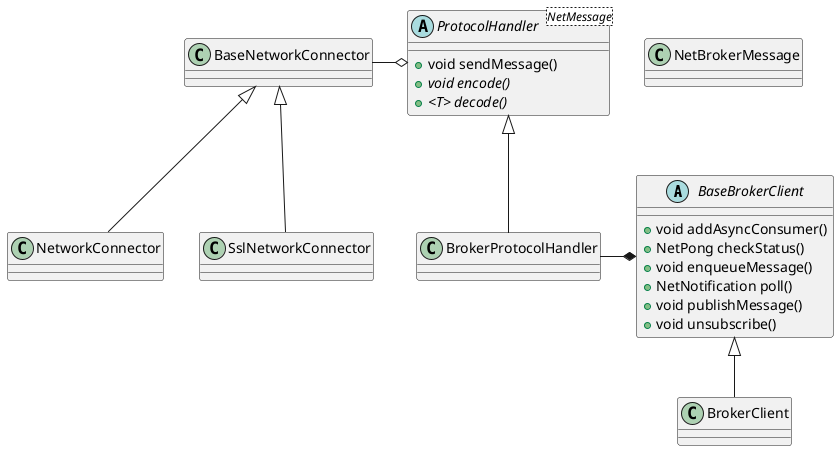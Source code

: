@startuml


abstract class BaseBrokerClient{
 + void addAsyncConsumer()
 + NetPong checkStatus()
 + void enqueueMessage()
 + NetNotification poll()
 + void publishMessage()
 + void unsubscribe()
}

class BrokerClient{

}

BaseBrokerClient <|-- BrokerClient


class BrokerProtocolHandler{

}

abstract class  ProtocolHandler<NetMessage>{
    + void sendMessage()
    + {abstract} void encode()
    + {abstract} <T> decode()

}

ProtocolHandler <|-- BrokerProtocolHandler

BaseBrokerClient *-left- BrokerProtocolHandler

class NetBrokerMessage{

}

class BaseNetworkConnector{


}
class NetworkConnector{


}

NetworkConnector -up-|> BaseNetworkConnector
SslNetworkConnector -up-|> BaseNetworkConnector


ProtocolHandler o-left- BaseNetworkConnector

@enduml